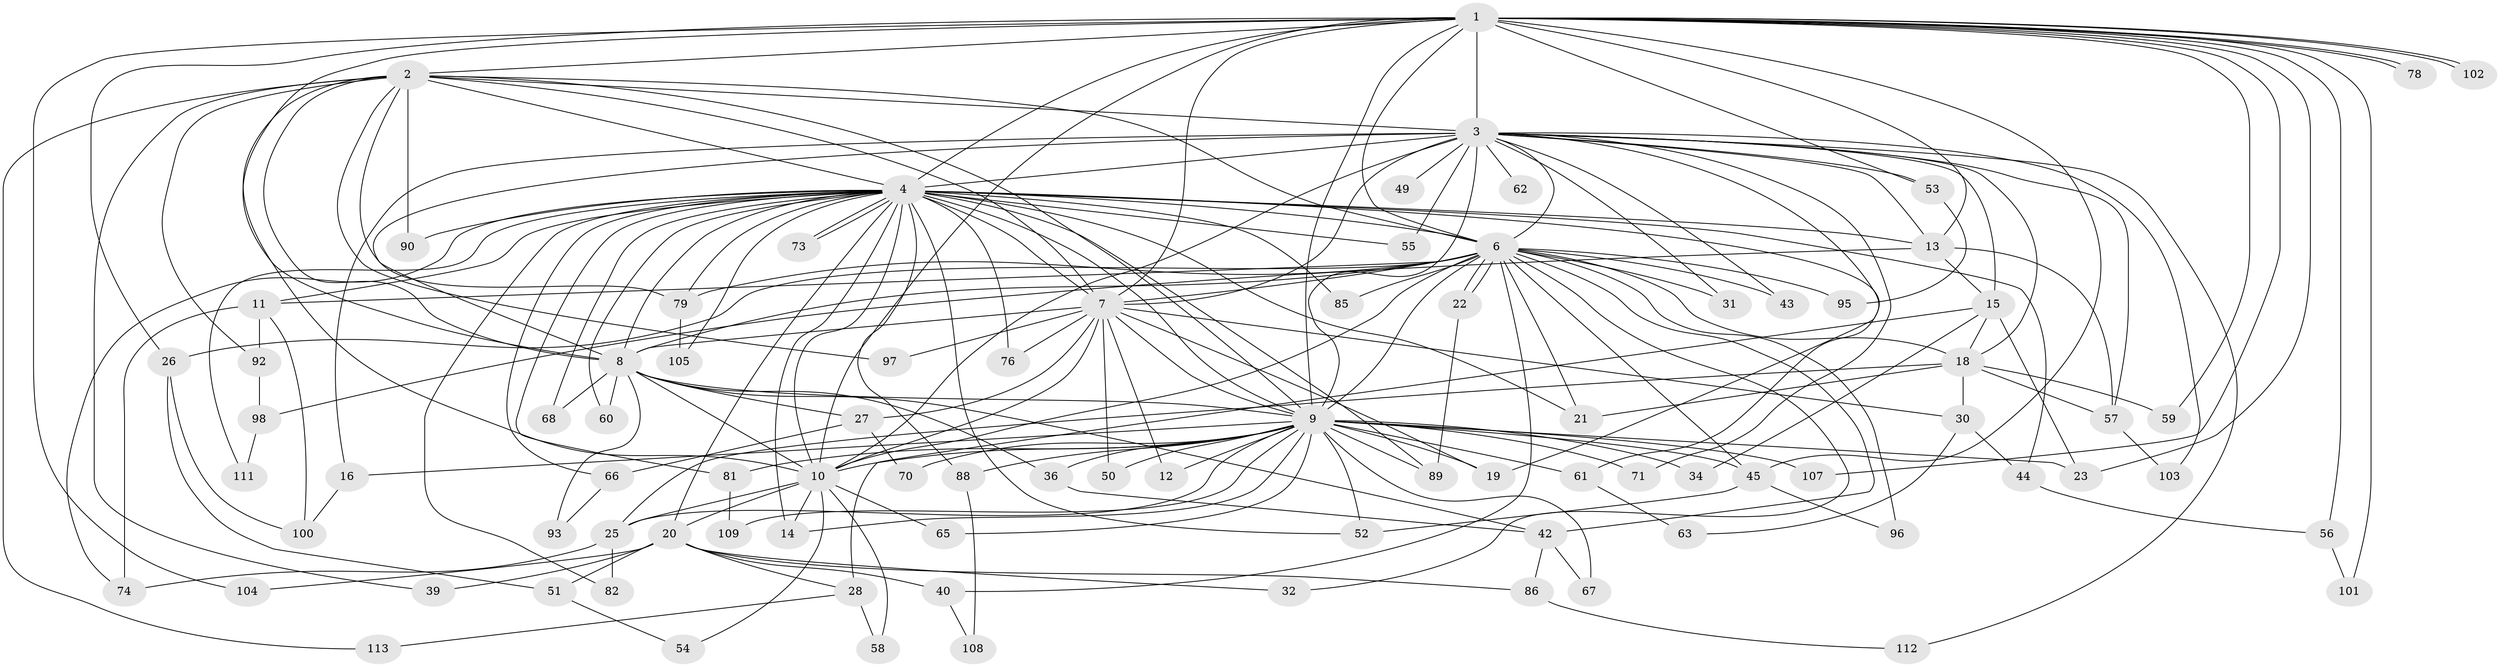 // original degree distribution, {25: 0.008771929824561403, 16: 0.017543859649122806, 21: 0.008771929824561403, 37: 0.008771929824561403, 17: 0.008771929824561403, 24: 0.008771929824561403, 15: 0.017543859649122806, 29: 0.008771929824561403, 5: 0.03508771929824561, 2: 0.47368421052631576, 6: 0.008771929824561403, 3: 0.2807017543859649, 4: 0.09649122807017543, 8: 0.008771929824561403, 9: 0.008771929824561403}
// Generated by graph-tools (version 1.1) at 2025/41/03/06/25 10:41:42]
// undirected, 87 vertices, 205 edges
graph export_dot {
graph [start="1"]
  node [color=gray90,style=filled];
  1 [super="+80"];
  2 [super="+24"];
  3 [super="+5"];
  4 [super="+87"];
  6 [super="+64"];
  7 [super="+17"];
  8 [super="+83"];
  9 [super="+29"];
  10 [super="+41"];
  11;
  12;
  13 [super="+69"];
  14;
  15 [super="+33"];
  16 [super="+37"];
  18 [super="+110"];
  19 [super="+77"];
  20 [super="+35"];
  21;
  22;
  23;
  25 [super="+48"];
  26;
  27;
  28;
  30;
  31;
  32 [super="+38"];
  34 [super="+72"];
  36 [super="+47"];
  39;
  40;
  42 [super="+46"];
  43;
  44;
  45 [super="+94"];
  49;
  50;
  51;
  52 [super="+91"];
  53;
  54;
  55;
  56;
  57 [super="+84"];
  58;
  59;
  60;
  61;
  62;
  63;
  65;
  66;
  67;
  68;
  70;
  71;
  73;
  74 [super="+75"];
  76;
  78;
  79 [super="+99"];
  81;
  82;
  85;
  86;
  88;
  89 [super="+106"];
  90;
  92;
  93;
  95;
  96;
  97;
  98;
  100 [super="+114"];
  101;
  102;
  103;
  104;
  105;
  107;
  108;
  109;
  111;
  112;
  113;
  1 -- 2;
  1 -- 3 [weight=3];
  1 -- 4 [weight=2];
  1 -- 6;
  1 -- 7;
  1 -- 8;
  1 -- 9;
  1 -- 10;
  1 -- 13;
  1 -- 23;
  1 -- 26;
  1 -- 53;
  1 -- 56;
  1 -- 59;
  1 -- 78;
  1 -- 78;
  1 -- 101;
  1 -- 102;
  1 -- 102;
  1 -- 104;
  1 -- 107;
  1 -- 45;
  2 -- 3 [weight=2];
  2 -- 4;
  2 -- 6;
  2 -- 7;
  2 -- 8;
  2 -- 9;
  2 -- 10;
  2 -- 39;
  2 -- 79;
  2 -- 90;
  2 -- 92;
  2 -- 113;
  2 -- 97;
  3 -- 4 [weight=2];
  3 -- 6 [weight=2];
  3 -- 7 [weight=3];
  3 -- 8 [weight=2];
  3 -- 9 [weight=2];
  3 -- 10 [weight=2];
  3 -- 16 [weight=2];
  3 -- 18;
  3 -- 31;
  3 -- 43;
  3 -- 49 [weight=2];
  3 -- 55;
  3 -- 62 [weight=2];
  3 -- 103;
  3 -- 112;
  3 -- 71;
  3 -- 15;
  3 -- 19;
  3 -- 53;
  3 -- 13;
  3 -- 57;
  4 -- 6;
  4 -- 7;
  4 -- 8;
  4 -- 9 [weight=2];
  4 -- 10;
  4 -- 11;
  4 -- 13;
  4 -- 14;
  4 -- 20 [weight=2];
  4 -- 21;
  4 -- 44;
  4 -- 55;
  4 -- 60;
  4 -- 61;
  4 -- 66;
  4 -- 68;
  4 -- 73;
  4 -- 73;
  4 -- 74;
  4 -- 76;
  4 -- 79;
  4 -- 81;
  4 -- 82;
  4 -- 85;
  4 -- 88;
  4 -- 89;
  4 -- 90;
  4 -- 105;
  4 -- 111;
  4 -- 52;
  6 -- 7;
  6 -- 8;
  6 -- 9;
  6 -- 10;
  6 -- 11;
  6 -- 22;
  6 -- 22;
  6 -- 26;
  6 -- 31;
  6 -- 32;
  6 -- 40;
  6 -- 43;
  6 -- 45;
  6 -- 85;
  6 -- 95;
  6 -- 96;
  6 -- 18;
  6 -- 21;
  6 -- 42;
  6 -- 79;
  7 -- 8;
  7 -- 9;
  7 -- 10;
  7 -- 12;
  7 -- 30;
  7 -- 50;
  7 -- 76;
  7 -- 97;
  7 -- 19;
  7 -- 27;
  8 -- 9;
  8 -- 10 [weight=2];
  8 -- 27;
  8 -- 36;
  8 -- 42;
  8 -- 60;
  8 -- 68;
  8 -- 93;
  9 -- 10;
  9 -- 12;
  9 -- 14;
  9 -- 23;
  9 -- 34 [weight=2];
  9 -- 36;
  9 -- 45;
  9 -- 50;
  9 -- 52;
  9 -- 61;
  9 -- 65;
  9 -- 67;
  9 -- 70;
  9 -- 71;
  9 -- 88;
  9 -- 89;
  9 -- 107;
  9 -- 109;
  9 -- 81;
  9 -- 19;
  9 -- 16;
  9 -- 25;
  10 -- 20;
  10 -- 25;
  10 -- 54;
  10 -- 65;
  10 -- 58;
  10 -- 14;
  11 -- 74;
  11 -- 92;
  11 -- 100;
  13 -- 15;
  13 -- 57;
  13 -- 98;
  15 -- 18;
  15 -- 28;
  15 -- 34;
  15 -- 23;
  16 -- 100;
  18 -- 21;
  18 -- 25;
  18 -- 30;
  18 -- 57;
  18 -- 59;
  20 -- 28;
  20 -- 32;
  20 -- 39;
  20 -- 40;
  20 -- 51;
  20 -- 86;
  20 -- 104;
  22 -- 89;
  25 -- 82;
  25 -- 74;
  26 -- 51;
  26 -- 100;
  27 -- 66;
  27 -- 70;
  28 -- 58;
  28 -- 113;
  30 -- 44;
  30 -- 63;
  36 -- 42 [weight=2];
  40 -- 108;
  42 -- 86;
  42 -- 67;
  44 -- 56;
  45 -- 52;
  45 -- 96;
  51 -- 54;
  53 -- 95;
  56 -- 101;
  57 -- 103;
  61 -- 63;
  66 -- 93;
  79 -- 105;
  81 -- 109;
  86 -- 112;
  88 -- 108;
  92 -- 98;
  98 -- 111;
}
